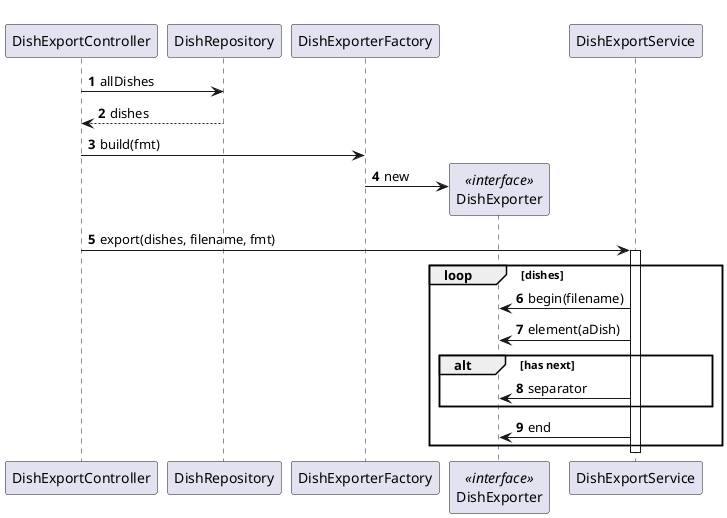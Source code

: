 @startuml
'https://plantuml.com/sequence-diagram

autonumber

DishExportController -> DishRepository:allDishes
            DishExportController <-- DishRepository: dishes
           DishExportController -> DishExporterFactory:build(fmt)
            participant DishExporter <<interface>>
            create DishExporter
            DishExporterFactory -> DishExporter: new
            DishExportController -> DishExportService : export(dishes, filename, fmt)
            activate DishExportService
            group loop [dishes]
            DishExportService -> DishExporter : begin(filename)
            DishExportService -> DishExporter : element(aDish)
            group alt [has next]
            DishExportService -> DishExporter : separator
            end group
            DishExportService -> DishExporter : end
            end group
            deactivate DishExportService
@enduml